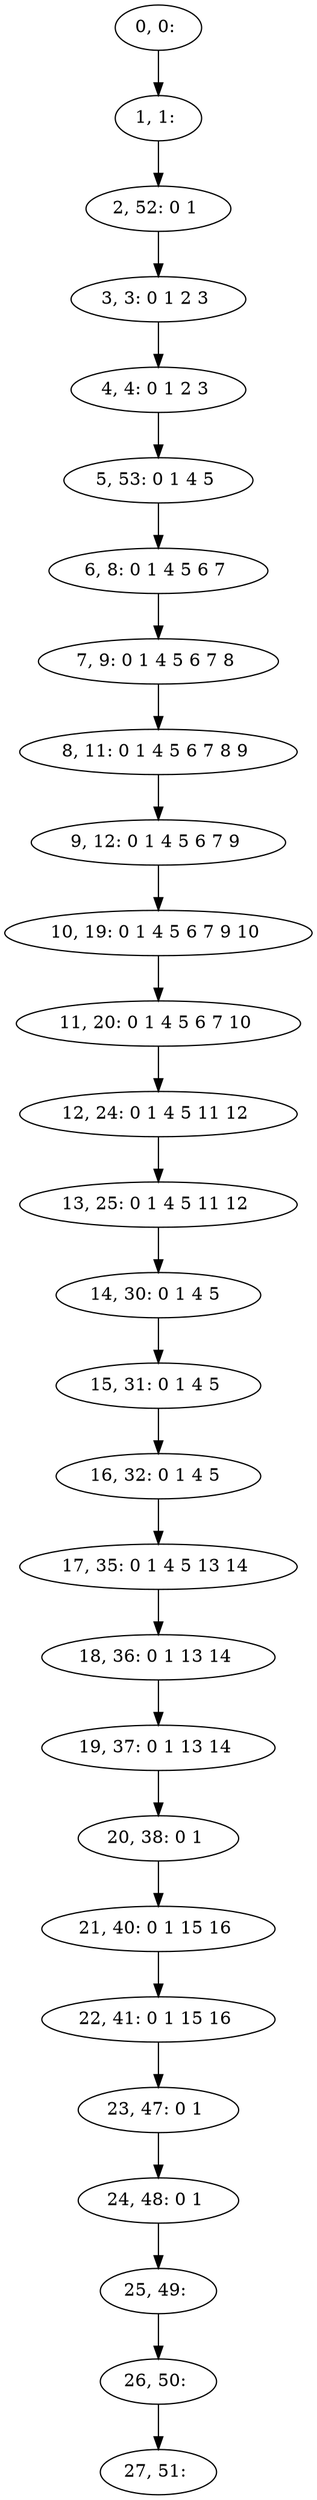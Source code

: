 digraph G {
0[label="0, 0: "];
1[label="1, 1: "];
2[label="2, 52: 0 1 "];
3[label="3, 3: 0 1 2 3 "];
4[label="4, 4: 0 1 2 3 "];
5[label="5, 53: 0 1 4 5 "];
6[label="6, 8: 0 1 4 5 6 7 "];
7[label="7, 9: 0 1 4 5 6 7 8 "];
8[label="8, 11: 0 1 4 5 6 7 8 9 "];
9[label="9, 12: 0 1 4 5 6 7 9 "];
10[label="10, 19: 0 1 4 5 6 7 9 10 "];
11[label="11, 20: 0 1 4 5 6 7 10 "];
12[label="12, 24: 0 1 4 5 11 12 "];
13[label="13, 25: 0 1 4 5 11 12 "];
14[label="14, 30: 0 1 4 5 "];
15[label="15, 31: 0 1 4 5 "];
16[label="16, 32: 0 1 4 5 "];
17[label="17, 35: 0 1 4 5 13 14 "];
18[label="18, 36: 0 1 13 14 "];
19[label="19, 37: 0 1 13 14 "];
20[label="20, 38: 0 1 "];
21[label="21, 40: 0 1 15 16 "];
22[label="22, 41: 0 1 15 16 "];
23[label="23, 47: 0 1 "];
24[label="24, 48: 0 1 "];
25[label="25, 49: "];
26[label="26, 50: "];
27[label="27, 51: "];
0->1 ;
1->2 ;
2->3 ;
3->4 ;
4->5 ;
5->6 ;
6->7 ;
7->8 ;
8->9 ;
9->10 ;
10->11 ;
11->12 ;
12->13 ;
13->14 ;
14->15 ;
15->16 ;
16->17 ;
17->18 ;
18->19 ;
19->20 ;
20->21 ;
21->22 ;
22->23 ;
23->24 ;
24->25 ;
25->26 ;
26->27 ;
}
